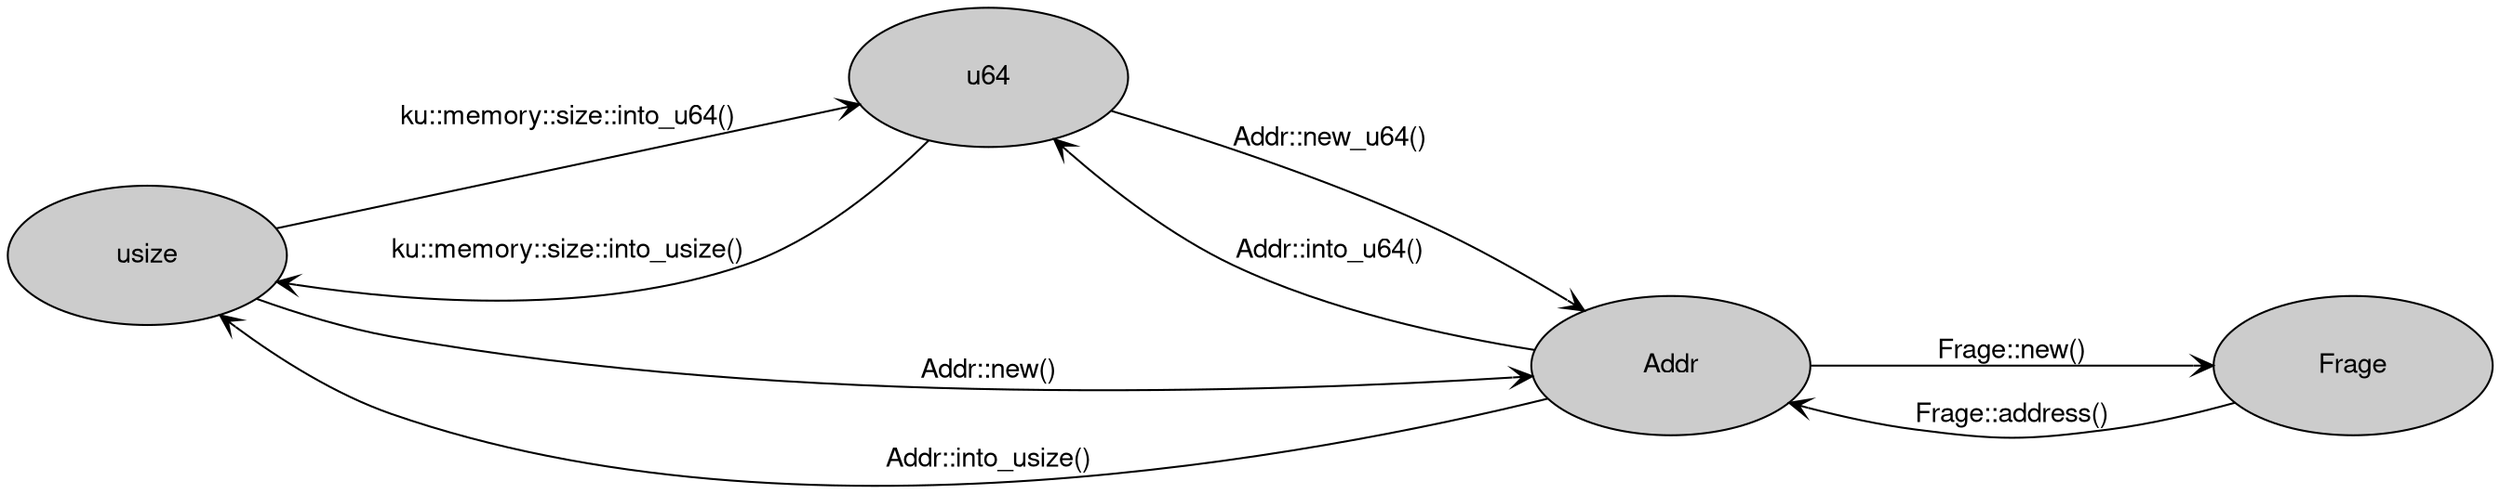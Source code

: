 digraph diagram {
    rankdir = LR
    ranksep = 1.5
    nodesep = 1

    fontname="Helvetica,Arial,sans-serif"

    node [fontname = "Helvetica,Arial,sans-serif"; width = 2.0; height = 1.0; style = filled; fillcolor = "#CCCCCC"]
    edge [arrowhead = vee; fontname="Helvetica,Arial,sans-serif"]

    usize
    u64
    Addr
    Frage

    usize -> u64 [label = "ku::memory::size::into_u64()"]
    u64 -> usize [label = "ku::memory::size::into_usize()"]

    usize -> Addr [label = "Addr::new()"]
    u64 -> Addr [label = "Addr::new_u64()"]

    Addr -> usize [constraint = false; label = "Addr::into_usize()"]
    Addr -> u64 [constraint = false; label = "Addr::into_u64()"]

    Addr -> Frage [label = "Frage::new()"]
    Frage -> Addr [constraint = false; label = "Frage::address()"]
}
